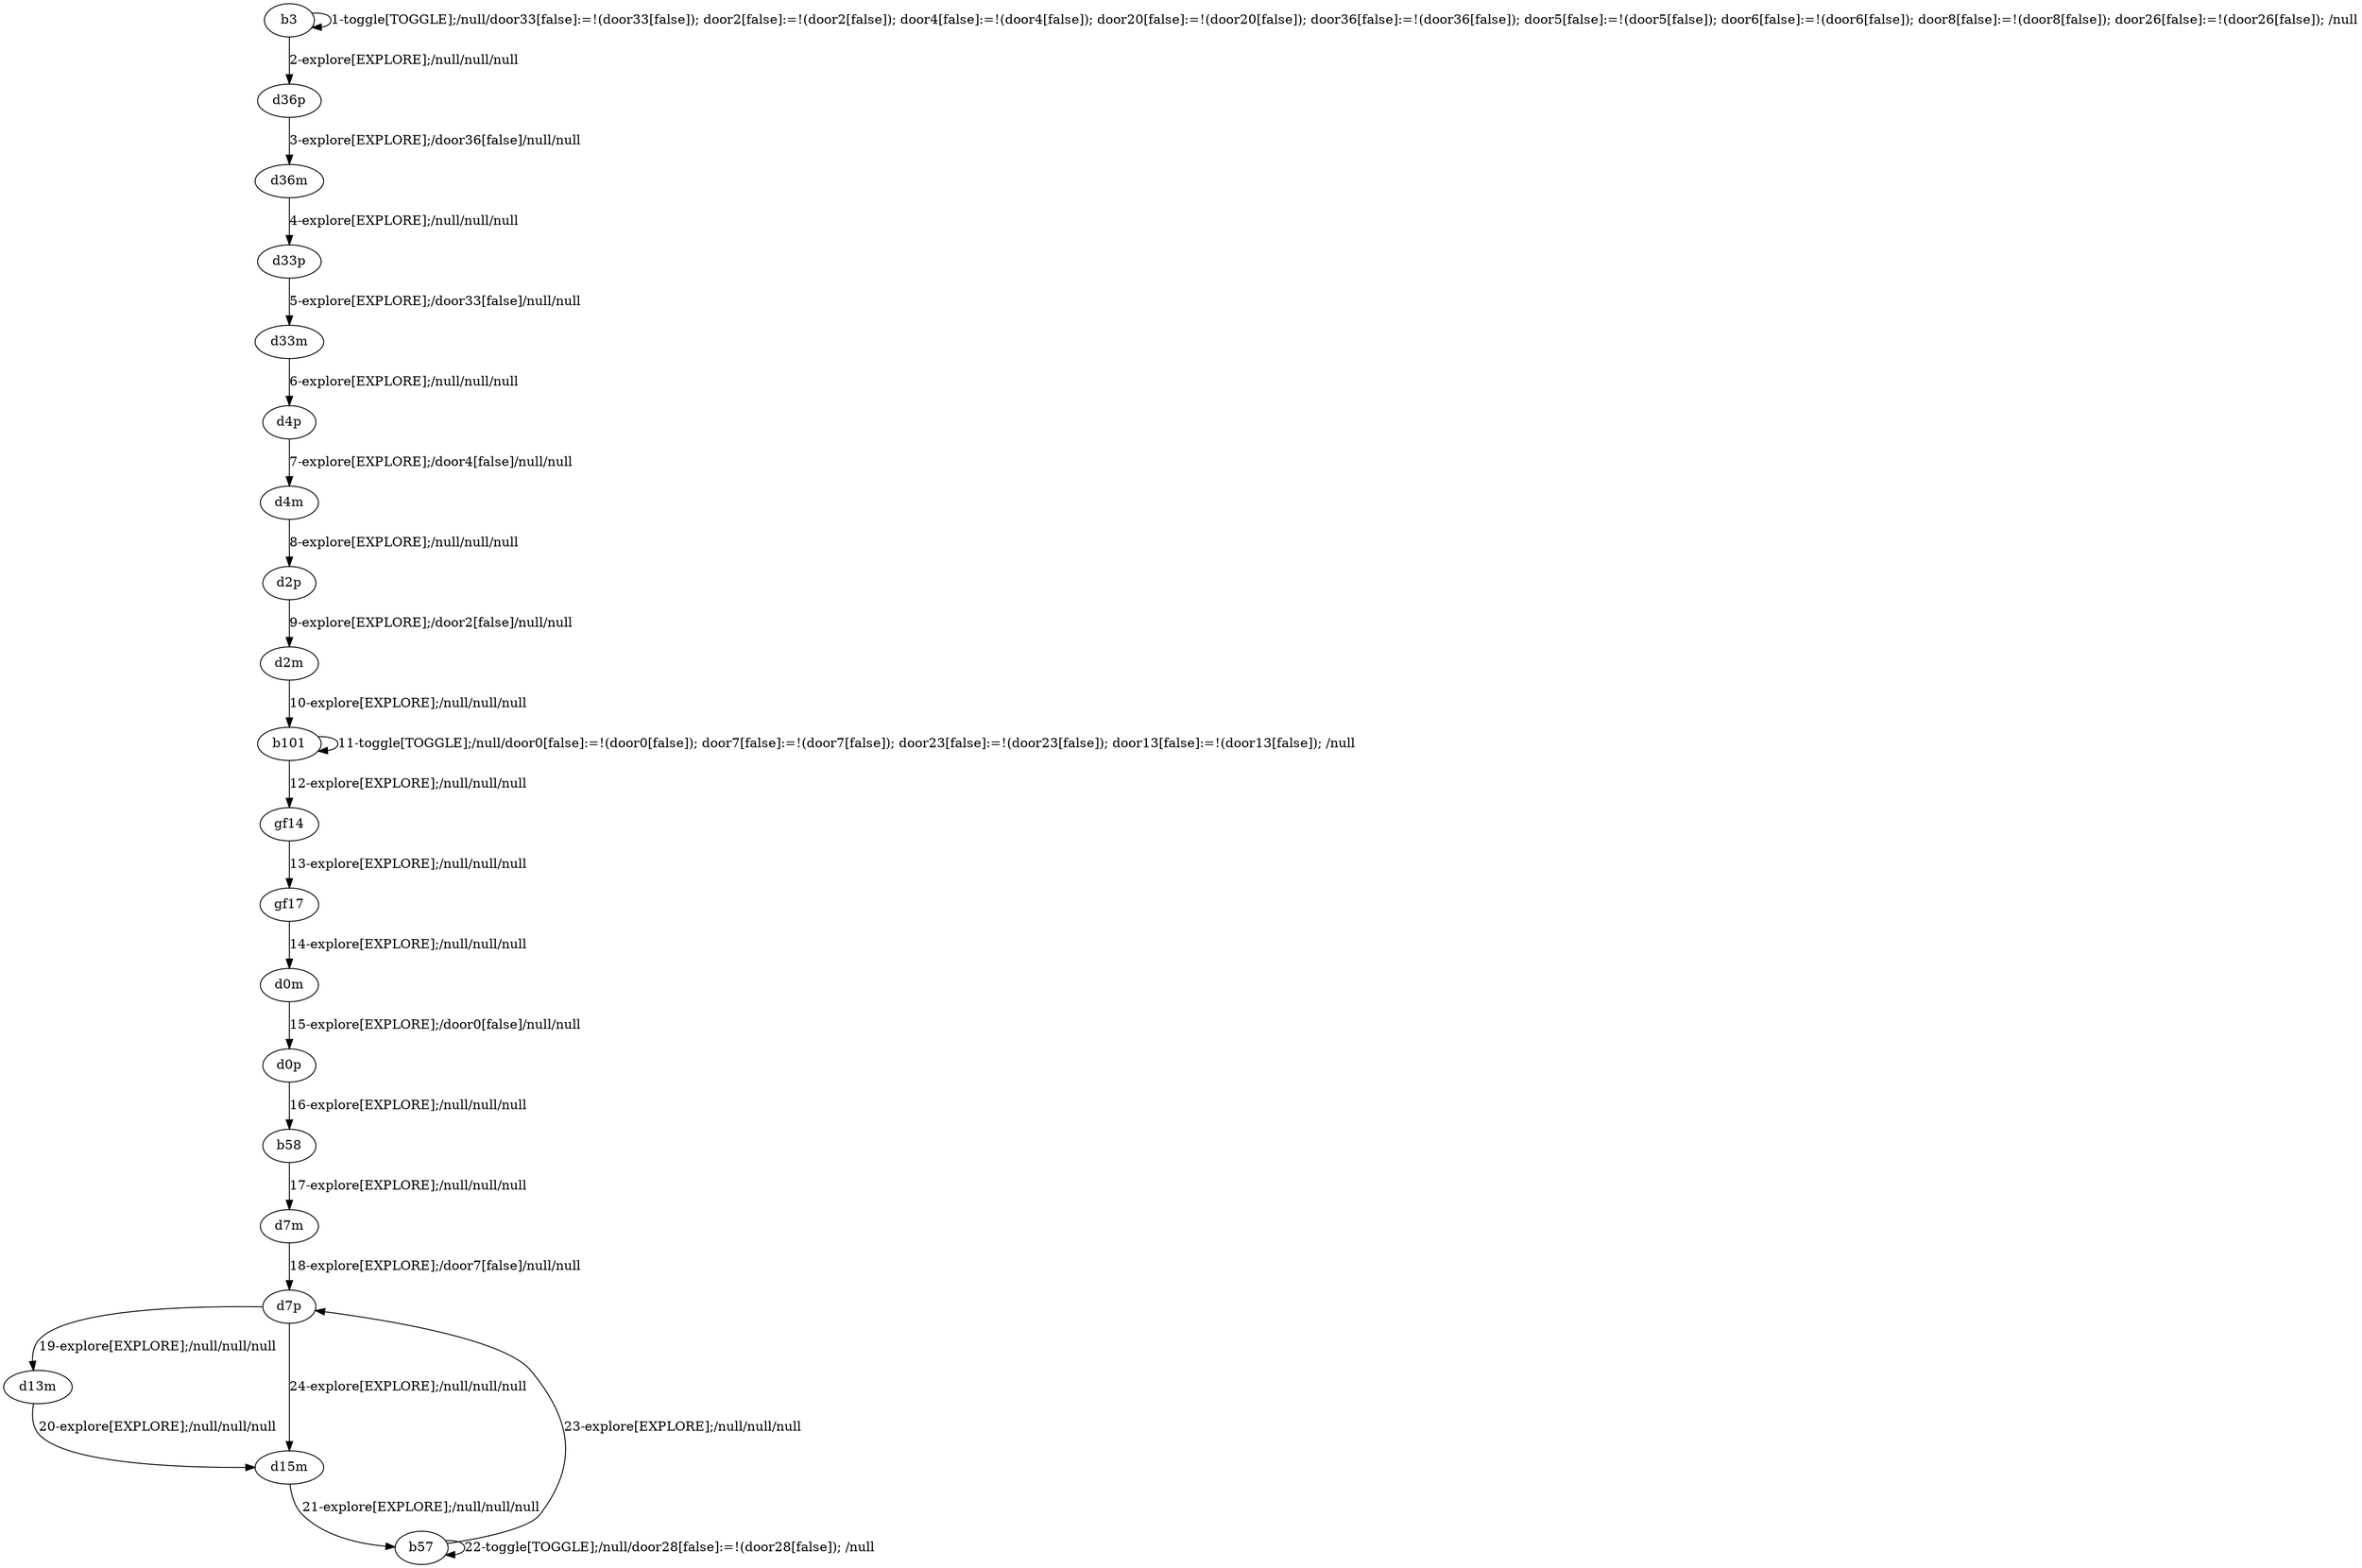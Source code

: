 # Total number of goals covered by this test: 5
# d13m --> d15m
# b57 --> b57
# d15m --> b57
# b57 --> d7p
# d7p --> d13m

digraph g {
"b3" -> "b3" [label = "1-toggle[TOGGLE];/null/door33[false]:=!(door33[false]); door2[false]:=!(door2[false]); door4[false]:=!(door4[false]); door20[false]:=!(door20[false]); door36[false]:=!(door36[false]); door5[false]:=!(door5[false]); door6[false]:=!(door6[false]); door8[false]:=!(door8[false]); door26[false]:=!(door26[false]); /null"];
"b3" -> "d36p" [label = "2-explore[EXPLORE];/null/null/null"];
"d36p" -> "d36m" [label = "3-explore[EXPLORE];/door36[false]/null/null"];
"d36m" -> "d33p" [label = "4-explore[EXPLORE];/null/null/null"];
"d33p" -> "d33m" [label = "5-explore[EXPLORE];/door33[false]/null/null"];
"d33m" -> "d4p" [label = "6-explore[EXPLORE];/null/null/null"];
"d4p" -> "d4m" [label = "7-explore[EXPLORE];/door4[false]/null/null"];
"d4m" -> "d2p" [label = "8-explore[EXPLORE];/null/null/null"];
"d2p" -> "d2m" [label = "9-explore[EXPLORE];/door2[false]/null/null"];
"d2m" -> "b101" [label = "10-explore[EXPLORE];/null/null/null"];
"b101" -> "b101" [label = "11-toggle[TOGGLE];/null/door0[false]:=!(door0[false]); door7[false]:=!(door7[false]); door23[false]:=!(door23[false]); door13[false]:=!(door13[false]); /null"];
"b101" -> "gf14" [label = "12-explore[EXPLORE];/null/null/null"];
"gf14" -> "gf17" [label = "13-explore[EXPLORE];/null/null/null"];
"gf17" -> "d0m" [label = "14-explore[EXPLORE];/null/null/null"];
"d0m" -> "d0p" [label = "15-explore[EXPLORE];/door0[false]/null/null"];
"d0p" -> "b58" [label = "16-explore[EXPLORE];/null/null/null"];
"b58" -> "d7m" [label = "17-explore[EXPLORE];/null/null/null"];
"d7m" -> "d7p" [label = "18-explore[EXPLORE];/door7[false]/null/null"];
"d7p" -> "d13m" [label = "19-explore[EXPLORE];/null/null/null"];
"d13m" -> "d15m" [label = "20-explore[EXPLORE];/null/null/null"];
"d15m" -> "b57" [label = "21-explore[EXPLORE];/null/null/null"];
"b57" -> "b57" [label = "22-toggle[TOGGLE];/null/door28[false]:=!(door28[false]); /null"];
"b57" -> "d7p" [label = "23-explore[EXPLORE];/null/null/null"];
"d7p" -> "d15m" [label = "24-explore[EXPLORE];/null/null/null"];
}